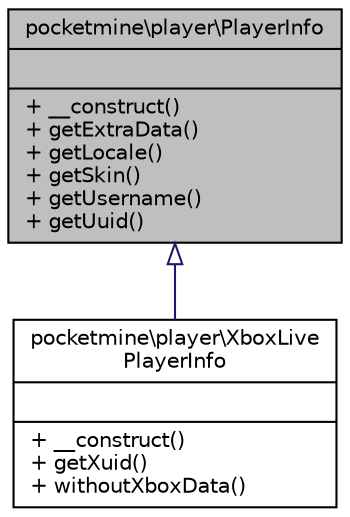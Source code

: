 digraph "pocketmine\player\PlayerInfo"
{
 // INTERACTIVE_SVG=YES
 // LATEX_PDF_SIZE
  edge [fontname="Helvetica",fontsize="10",labelfontname="Helvetica",labelfontsize="10"];
  node [fontname="Helvetica",fontsize="10",shape=record];
  Node1 [label="{pocketmine\\player\\PlayerInfo\n||+ __construct()\l+ getExtraData()\l+ getLocale()\l+ getSkin()\l+ getUsername()\l+ getUuid()\l}",height=0.2,width=0.4,color="black", fillcolor="grey75", style="filled", fontcolor="black",tooltip=" "];
  Node1 -> Node2 [dir="back",color="midnightblue",fontsize="10",style="solid",arrowtail="onormal",fontname="Helvetica"];
  Node2 [label="{pocketmine\\player\\XboxLive\lPlayerInfo\n||+ __construct()\l+ getXuid()\l+ withoutXboxData()\l}",height=0.2,width=0.4,color="black", fillcolor="white", style="filled",URL="$d7/da2/classpocketmine_1_1player_1_1_xbox_live_player_info.html",tooltip=" "];
}
